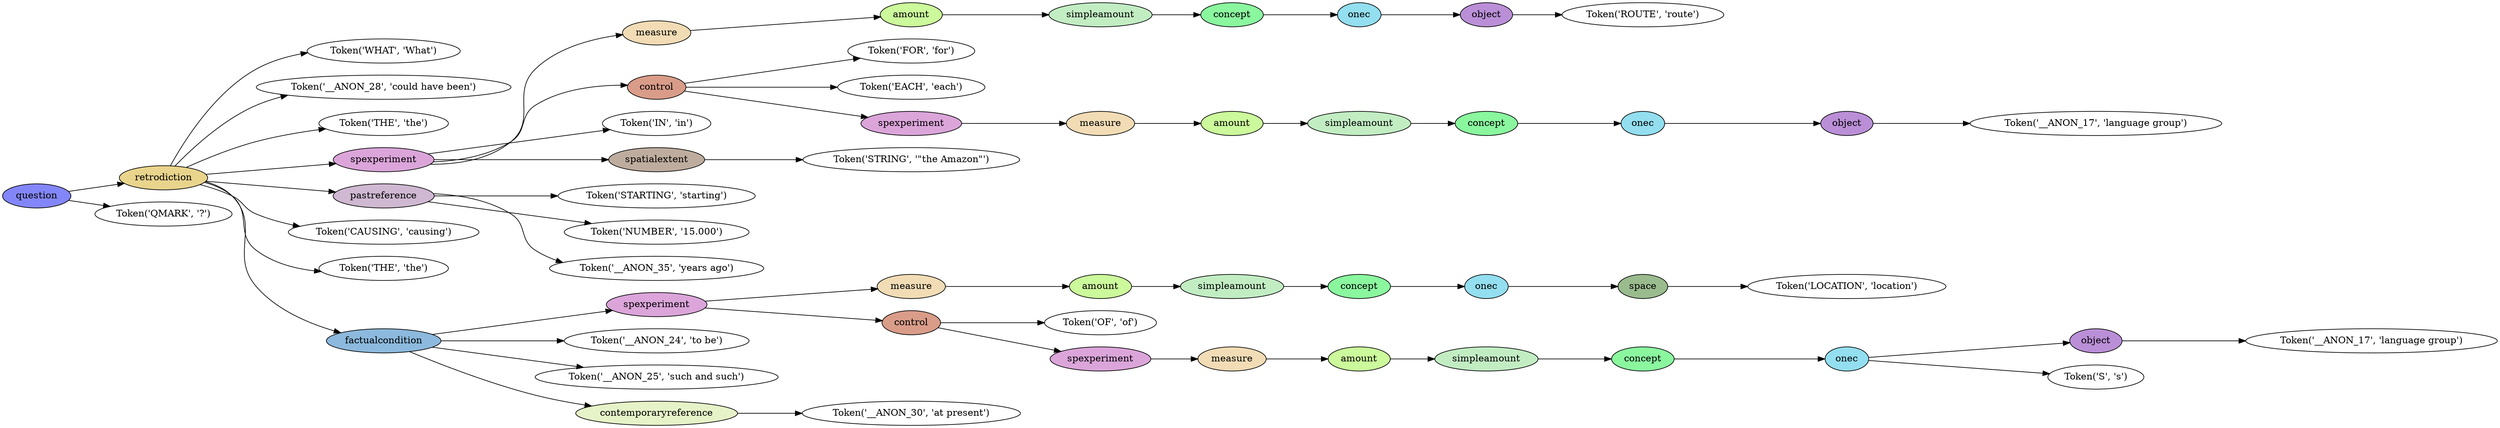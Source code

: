 digraph G {
rankdir=LR;
0 [label="Token('WHAT', 'What')"];
1 [label="Token('__ANON_28', 'could have been')"];
2 [label="Token('THE', 'the')"];
3 [label="Token('ROUTE', 'route')"];
4 [fillcolor="#ba8fd7", label=object, style=filled];
4 -> 3;
5 [fillcolor="#93deef", label=onec, style=filled];
5 -> 4;
6 [fillcolor="#8af79f", label=concept, style=filled];
6 -> 5;
7 [fillcolor="#c2edc3", label=simpleamount, style=filled];
7 -> 6;
8 [fillcolor="#cbf99b", label=amount, style=filled];
8 -> 7;
9 [fillcolor="#f1dcb5", label=measure, style=filled];
9 -> 8;
10 [label="Token('FOR', 'for')"];
11 [label="Token('EACH', 'each')"];
12 [label="Token('__ANON_17', 'language group')"];
13 [fillcolor="#ba8fd7", label=object, style=filled];
13 -> 12;
14 [fillcolor="#93deef", label=onec, style=filled];
14 -> 13;
15 [fillcolor="#8af79f", label=concept, style=filled];
15 -> 14;
16 [fillcolor="#c2edc3", label=simpleamount, style=filled];
16 -> 15;
17 [fillcolor="#cbf99b", label=amount, style=filled];
17 -> 16;
18 [fillcolor="#f1dcb5", label=measure, style=filled];
18 -> 17;
19 [fillcolor="#dba5da", label=spexperiment, style=filled];
19 -> 18;
20 [fillcolor="#d99c89", label=control, style=filled];
20 -> 10;
20 -> 11;
20 -> 19;
21 [label="Token('IN', 'in')"];
22 [label="Token('STRING', '\"the Amazon\"')"];
23 [fillcolor="#bead9e", label=spatialextent, style=filled];
23 -> 22;
24 [fillcolor="#dba5da", label=spexperiment, style=filled];
24 -> 9;
24 -> 20;
24 -> 21;
24 -> 23;
25 [label="Token('STARTING', 'starting')"];
26 [label="Token('NUMBER', '15.000')"];
27 [label="Token('__ANON_35', 'years ago')"];
28 [fillcolor="#cfb8d1", label=pastreference, style=filled];
28 -> 25;
28 -> 26;
28 -> 27;
29 [label="Token('CAUSING', 'causing')"];
30 [label="Token('THE', 'the')"];
31 [label="Token('LOCATION', 'location')"];
32 [fillcolor="#9abb8e", label=space, style=filled];
32 -> 31;
33 [fillcolor="#93deef", label=onec, style=filled];
33 -> 32;
34 [fillcolor="#8af79f", label=concept, style=filled];
34 -> 33;
35 [fillcolor="#c2edc3", label=simpleamount, style=filled];
35 -> 34;
36 [fillcolor="#cbf99b", label=amount, style=filled];
36 -> 35;
37 [fillcolor="#f1dcb5", label=measure, style=filled];
37 -> 36;
38 [label="Token('OF', 'of')"];
39 [label="Token('__ANON_17', 'language group')"];
40 [fillcolor="#ba8fd7", label=object, style=filled];
40 -> 39;
41 [label="Token('S', 's')"];
42 [fillcolor="#93deef", label=onec, style=filled];
42 -> 40;
42 -> 41;
43 [fillcolor="#8af79f", label=concept, style=filled];
43 -> 42;
44 [fillcolor="#c2edc3", label=simpleamount, style=filled];
44 -> 43;
45 [fillcolor="#cbf99b", label=amount, style=filled];
45 -> 44;
46 [fillcolor="#f1dcb5", label=measure, style=filled];
46 -> 45;
47 [fillcolor="#dba5da", label=spexperiment, style=filled];
47 -> 46;
48 [fillcolor="#d99c89", label=control, style=filled];
48 -> 38;
48 -> 47;
49 [fillcolor="#dba5da", label=spexperiment, style=filled];
49 -> 37;
49 -> 48;
50 [label="Token('__ANON_24', 'to be')"];
51 [label="Token('__ANON_25', 'such and such')"];
52 [label="Token('__ANON_30', 'at present')"];
53 [fillcolor="#e6f3c8", label=contemporaryreference, style=filled];
53 -> 52;
54 [fillcolor="#8cb9dd", label=factualcondition, style=filled];
54 -> 49;
54 -> 50;
54 -> 51;
54 -> 53;
55 [fillcolor="#e9d48c", label=retrodiction, style=filled];
55 -> 0;
55 -> 1;
55 -> 2;
55 -> 24;
55 -> 28;
55 -> 29;
55 -> 30;
55 -> 54;
56 [label="Token('QMARK', '?')"];
57 [fillcolor="#8386f8", label=question, style=filled];
57 -> 55;
57 -> 56;
}
